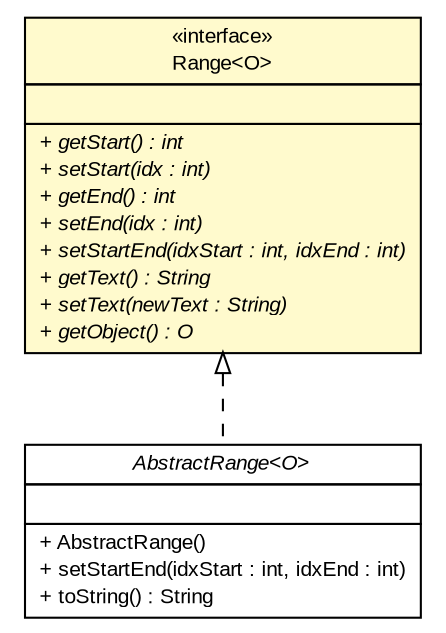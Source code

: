 #!/usr/local/bin/dot
#
# Class diagram 
# Generated by UMLGraph version R5_6_6-6-g3bdff0 (http://www.umlgraph.org/)
#

digraph G {
	edge [fontname="arial",fontsize=10,labelfontname="arial",labelfontsize=10];
	node [fontname="arial",fontsize=10,shape=plaintext];
	nodesep=0.25;
	ranksep=0.5;
	// org.tanjakostic.jcleancim.docgen.writer.Range<O>
	c165684 [label=<<table title="org.tanjakostic.jcleancim.docgen.writer.Range" border="0" cellborder="1" cellspacing="0" cellpadding="2" port="p" bgcolor="lemonChiffon" href="./Range.html">
		<tr><td><table border="0" cellspacing="0" cellpadding="1">
<tr><td align="center" balign="center"> &#171;interface&#187; </td></tr>
<tr><td align="center" balign="center"> Range&lt;O&gt; </td></tr>
		</table></td></tr>
		<tr><td><table border="0" cellspacing="0" cellpadding="1">
<tr><td align="left" balign="left">  </td></tr>
		</table></td></tr>
		<tr><td><table border="0" cellspacing="0" cellpadding="1">
<tr><td align="left" balign="left"><font face="Arial Italic" point-size="10.0"> + getStart() : int </font></td></tr>
<tr><td align="left" balign="left"><font face="Arial Italic" point-size="10.0"> + setStart(idx : int) </font></td></tr>
<tr><td align="left" balign="left"><font face="Arial Italic" point-size="10.0"> + getEnd() : int </font></td></tr>
<tr><td align="left" balign="left"><font face="Arial Italic" point-size="10.0"> + setEnd(idx : int) </font></td></tr>
<tr><td align="left" balign="left"><font face="Arial Italic" point-size="10.0"> + setStartEnd(idxStart : int, idxEnd : int) </font></td></tr>
<tr><td align="left" balign="left"><font face="Arial Italic" point-size="10.0"> + getText() : String </font></td></tr>
<tr><td align="left" balign="left"><font face="Arial Italic" point-size="10.0"> + setText(newText : String) </font></td></tr>
<tr><td align="left" balign="left"><font face="Arial Italic" point-size="10.0"> + getObject() : O </font></td></tr>
		</table></td></tr>
		</table>>, URL="./Range.html", fontname="arial", fontcolor="black", fontsize=10.0];
	// org.tanjakostic.jcleancim.docgen.writer.AbstractRange<O>
	c165696 [label=<<table title="org.tanjakostic.jcleancim.docgen.writer.AbstractRange" border="0" cellborder="1" cellspacing="0" cellpadding="2" port="p" href="./AbstractRange.html">
		<tr><td><table border="0" cellspacing="0" cellpadding="1">
<tr><td align="center" balign="center"><font face="Arial Italic"> AbstractRange&lt;O&gt; </font></td></tr>
		</table></td></tr>
		<tr><td><table border="0" cellspacing="0" cellpadding="1">
<tr><td align="left" balign="left">  </td></tr>
		</table></td></tr>
		<tr><td><table border="0" cellspacing="0" cellpadding="1">
<tr><td align="left" balign="left"> + AbstractRange() </td></tr>
<tr><td align="left" balign="left"> + setStartEnd(idxStart : int, idxEnd : int) </td></tr>
<tr><td align="left" balign="left"> + toString() : String </td></tr>
		</table></td></tr>
		</table>>, URL="./AbstractRange.html", fontname="arial", fontcolor="black", fontsize=10.0];
	//org.tanjakostic.jcleancim.docgen.writer.AbstractRange<O> implements org.tanjakostic.jcleancim.docgen.writer.Range<O>
	c165684:p -> c165696:p [dir=back,arrowtail=empty,style=dashed];
}

